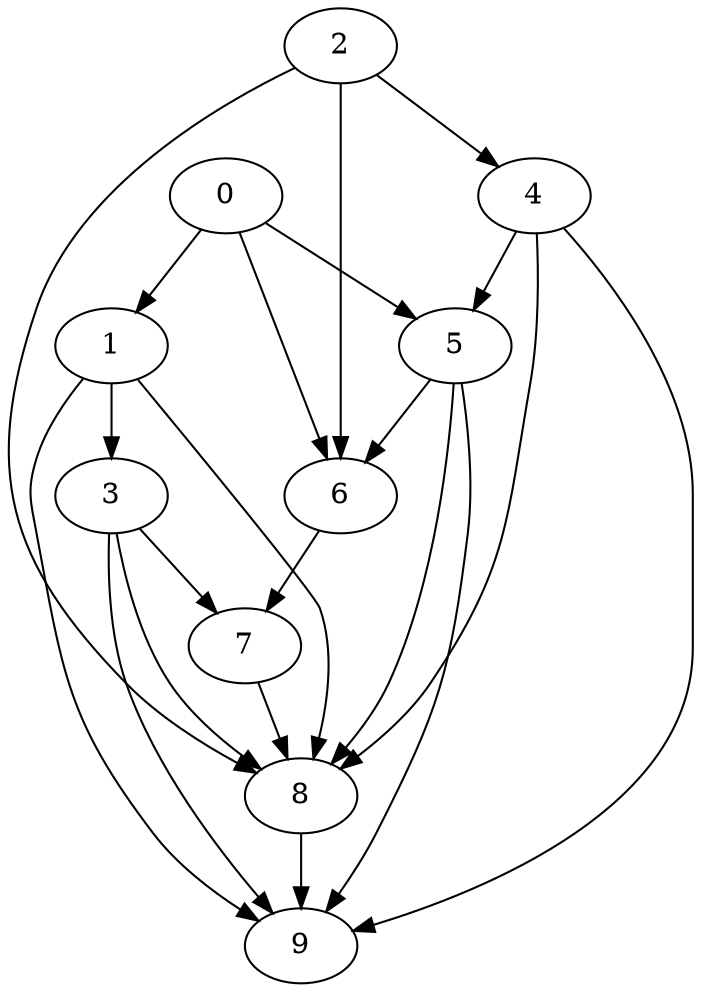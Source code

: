 digraph "Random_Nodes_10_Density_2.10_CCR_10.00_WeightType_Random_Heterogeneous-4-4" {
2 [Weight=3];
0 [Weight=7];
4 [Weight=7];
1 [Weight=10];
5 [Weight=7];
3 [Weight=4];
6 [Weight=5];
7 [Weight=4];
8 [Weight=10];
9 [Weight=5];
0 -> 6 [Weight=28];
6 -> 7 [Weight=22];
4 -> 5 [Weight=33];
3 -> 7 [Weight=33];
0 -> 1 [Weight=28];
1 -> 8 [Weight=17];
4 -> 9 [Weight=44];
1 -> 9 [Weight=33];
5 -> 8 [Weight=50];
4 -> 8 [Weight=39];
8 -> 9 [Weight=22];
3 -> 8 [Weight=22];
2 -> 6 [Weight=44];
2 -> 8 [Weight=11];
5 -> 6 [Weight=17];
3 -> 9 [Weight=11];
5 -> 9 [Weight=22];
7 -> 8 [Weight=17];
1 -> 3 [Weight=39];
2 -> 4 [Weight=55];
0 -> 5 [Weight=33];
}
